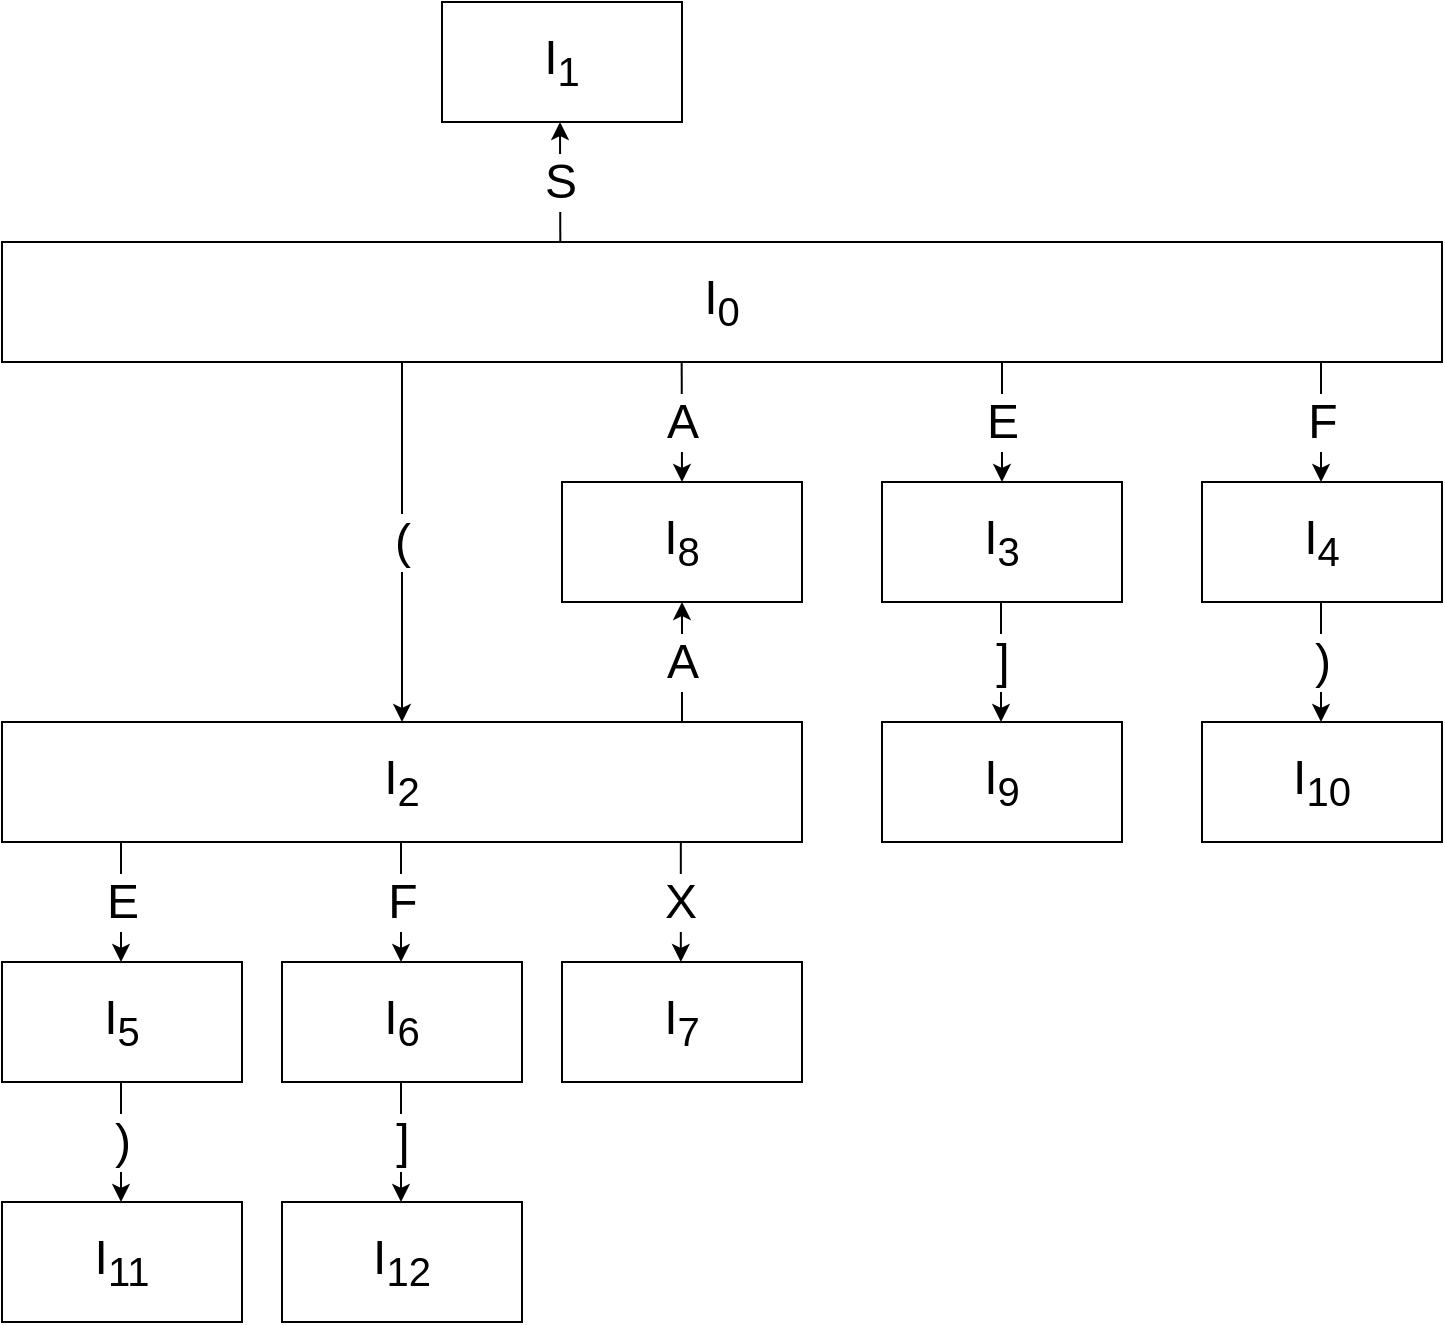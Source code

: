 <mxfile version="13.6.5">
    <diagram id="3gw7-G4AOX5j9EEybRjn" name="ページ1">
        <mxGraphModel dx="1169" dy="881" grid="1" gridSize="10" guides="1" tooltips="1" connect="1" arrows="1" fold="1" page="1" pageScale="1" pageWidth="1169" pageHeight="827" math="0" shadow="0">
            <root>
                <mxCell id="0"/>
                <mxCell id="1" parent="0"/>
                <mxCell id="34" value="I&lt;sub&gt;1&lt;/sub&gt;" style="rounded=0;whiteSpace=wrap;html=1;fontSize=24;" parent="1" vertex="1">
                    <mxGeometry x="580" y="100" width="120" height="60" as="geometry"/>
                </mxCell>
                <mxCell id="35" value="I&lt;sub&gt;0&lt;/sub&gt;" style="rounded=0;whiteSpace=wrap;html=1;fontSize=24;" parent="1" vertex="1">
                    <mxGeometry x="360" y="220" width="720" height="60" as="geometry"/>
                </mxCell>
                <mxCell id="36" value="I&lt;sub&gt;4&lt;/sub&gt;" style="rounded=0;whiteSpace=wrap;html=1;fontSize=24;" parent="1" vertex="1">
                    <mxGeometry x="960" y="340" width="120" height="60" as="geometry"/>
                </mxCell>
                <mxCell id="37" value="I&lt;sub&gt;3&lt;/sub&gt;" style="rounded=0;whiteSpace=wrap;html=1;fontSize=24;" parent="1" vertex="1">
                    <mxGeometry x="800" y="340" width="120" height="60" as="geometry"/>
                </mxCell>
                <mxCell id="38" value="I&lt;sub&gt;9&lt;/sub&gt;" style="rounded=0;whiteSpace=wrap;html=1;fontSize=24;" parent="1" vertex="1">
                    <mxGeometry x="800" y="460" width="120" height="60" as="geometry"/>
                </mxCell>
                <mxCell id="39" value="I&lt;sub&gt;10&lt;/sub&gt;" style="rounded=0;whiteSpace=wrap;html=1;fontSize=24;" parent="1" vertex="1">
                    <mxGeometry x="960" y="460" width="120" height="60" as="geometry"/>
                </mxCell>
                <mxCell id="40" value="I&lt;sub&gt;2&lt;/sub&gt;" style="rounded=0;whiteSpace=wrap;html=1;fontSize=24;" parent="1" vertex="1">
                    <mxGeometry x="360" y="460" width="400" height="60" as="geometry"/>
                </mxCell>
                <mxCell id="41" value="I&lt;sub&gt;8&lt;/sub&gt;" style="rounded=0;whiteSpace=wrap;html=1;fontSize=24;" parent="1" vertex="1">
                    <mxGeometry x="640" y="340" width="120" height="60" as="geometry"/>
                </mxCell>
                <mxCell id="42" value="I&lt;sub&gt;5&lt;/sub&gt;" style="rounded=0;whiteSpace=wrap;html=1;fontSize=24;" parent="1" vertex="1">
                    <mxGeometry x="360" y="580" width="120" height="60" as="geometry"/>
                </mxCell>
                <mxCell id="43" value="I&lt;sub&gt;6&lt;/sub&gt;" style="rounded=0;whiteSpace=wrap;html=1;fontSize=24;" parent="1" vertex="1">
                    <mxGeometry x="500" y="580" width="120" height="60" as="geometry"/>
                </mxCell>
                <mxCell id="44" value="I&lt;sub&gt;7&lt;/sub&gt;" style="rounded=0;whiteSpace=wrap;html=1;fontSize=24;" parent="1" vertex="1">
                    <mxGeometry x="640" y="580" width="120" height="60" as="geometry"/>
                </mxCell>
                <mxCell id="45" value="I&lt;sub&gt;12&lt;/sub&gt;" style="rounded=0;whiteSpace=wrap;html=1;fontSize=24;" parent="1" vertex="1">
                    <mxGeometry x="500" y="700" width="120" height="60" as="geometry"/>
                </mxCell>
                <mxCell id="46" value="I&lt;sub&gt;11&lt;/sub&gt;" style="rounded=0;whiteSpace=wrap;html=1;fontSize=24;" parent="1" vertex="1">
                    <mxGeometry x="360" y="700" width="120" height="60" as="geometry"/>
                </mxCell>
                <mxCell id="50" value="E" style="endArrow=classic;html=1;fontSize=24;entryX=0.5;entryY=0;entryDx=0;entryDy=0;" parent="1" target="37" edge="1">
                    <mxGeometry width="50" height="50" relative="1" as="geometry">
                        <mxPoint x="860" y="280" as="sourcePoint"/>
                        <mxPoint x="830" y="290" as="targetPoint"/>
                    </mxGeometry>
                </mxCell>
                <mxCell id="51" value="(" style="endArrow=classic;html=1;fontSize=24;entryX=0.5;entryY=0;entryDx=0;entryDy=0;" parent="1" target="40" edge="1">
                    <mxGeometry width="50" height="50" relative="1" as="geometry">
                        <mxPoint x="560" y="280" as="sourcePoint"/>
                        <mxPoint x="480" y="270" as="targetPoint"/>
                    </mxGeometry>
                </mxCell>
                <mxCell id="52" value="F" style="endArrow=classic;html=1;fontSize=24;entryX=0.5;entryY=0;entryDx=0;entryDy=0;exitX=0.75;exitY=1;exitDx=0;exitDy=0;" parent="1" edge="1">
                    <mxGeometry width="50" height="50" relative="1" as="geometry">
                        <mxPoint x="1019.5" y="280" as="sourcePoint"/>
                        <mxPoint x="1019.5" y="340" as="targetPoint"/>
                    </mxGeometry>
                </mxCell>
                <mxCell id="53" value="]" style="endArrow=classic;html=1;fontSize=24;entryX=0.5;entryY=0;entryDx=0;entryDy=0;exitX=0.75;exitY=1;exitDx=0;exitDy=0;" parent="1" edge="1">
                    <mxGeometry width="50" height="50" relative="1" as="geometry">
                        <mxPoint x="859.5" y="400" as="sourcePoint"/>
                        <mxPoint x="859.5" y="460" as="targetPoint"/>
                    </mxGeometry>
                </mxCell>
                <mxCell id="54" value=")" style="endArrow=classic;html=1;fontSize=24;entryX=0.5;entryY=0;entryDx=0;entryDy=0;exitX=0.75;exitY=1;exitDx=0;exitDy=0;" parent="1" edge="1">
                    <mxGeometry width="50" height="50" relative="1" as="geometry">
                        <mxPoint x="1019.5" y="400" as="sourcePoint"/>
                        <mxPoint x="1019.5" y="460" as="targetPoint"/>
                    </mxGeometry>
                </mxCell>
                <mxCell id="55" value="F" style="endArrow=classic;html=1;fontSize=24;entryX=0.5;entryY=0;entryDx=0;entryDy=0;exitX=0.75;exitY=1;exitDx=0;exitDy=0;" parent="1" edge="1">
                    <mxGeometry width="50" height="50" relative="1" as="geometry">
                        <mxPoint x="559.5" y="520" as="sourcePoint"/>
                        <mxPoint x="559.5" y="580" as="targetPoint"/>
                    </mxGeometry>
                </mxCell>
                <mxCell id="58" value="E" style="endArrow=classic;html=1;fontSize=24;entryX=0.5;entryY=0;entryDx=0;entryDy=0;exitX=0.75;exitY=1;exitDx=0;exitDy=0;" parent="1" edge="1">
                    <mxGeometry width="50" height="50" relative="1" as="geometry">
                        <mxPoint x="419.5" y="520" as="sourcePoint"/>
                        <mxPoint x="419.5" y="580" as="targetPoint"/>
                    </mxGeometry>
                </mxCell>
                <mxCell id="59" value=")" style="endArrow=classic;html=1;fontSize=24;entryX=0.5;entryY=0;entryDx=0;entryDy=0;exitX=0.75;exitY=1;exitDx=0;exitDy=0;" parent="1" edge="1">
                    <mxGeometry width="50" height="50" relative="1" as="geometry">
                        <mxPoint x="419.5" y="640" as="sourcePoint"/>
                        <mxPoint x="419.5" y="700" as="targetPoint"/>
                    </mxGeometry>
                </mxCell>
                <mxCell id="60" value="]" style="endArrow=classic;html=1;fontSize=24;entryX=0.5;entryY=0;entryDx=0;entryDy=0;exitX=0.75;exitY=1;exitDx=0;exitDy=0;" parent="1" edge="1">
                    <mxGeometry width="50" height="50" relative="1" as="geometry">
                        <mxPoint x="559.5" y="640" as="sourcePoint"/>
                        <mxPoint x="559.5" y="700" as="targetPoint"/>
                    </mxGeometry>
                </mxCell>
                <mxCell id="64" value="S" style="endArrow=classic;html=1;fontSize=24;entryX=0.5;entryY=1;entryDx=0;entryDy=0;exitX=0.786;exitY=0;exitDx=0;exitDy=0;exitPerimeter=0;" parent="1" edge="1">
                    <mxGeometry width="50" height="50" relative="1" as="geometry">
                        <mxPoint x="639.16" y="220" as="sourcePoint"/>
                        <mxPoint x="639" y="160" as="targetPoint"/>
                    </mxGeometry>
                </mxCell>
                <mxCell id="65" value="X" style="endArrow=classic;html=1;fontSize=24;entryX=0.5;entryY=0;entryDx=0;entryDy=0;exitX=0.75;exitY=1;exitDx=0;exitDy=0;" edge="1" parent="1">
                    <mxGeometry width="50" height="50" relative="1" as="geometry">
                        <mxPoint x="699.41" y="520" as="sourcePoint"/>
                        <mxPoint x="699.41" y="580" as="targetPoint"/>
                    </mxGeometry>
                </mxCell>
                <mxCell id="67" value="A" style="endArrow=classic;html=1;entryX=0.5;entryY=0;entryDx=0;entryDy=0;exitX=0.472;exitY=1;exitDx=0;exitDy=0;exitPerimeter=0;fontSize=24;" edge="1" parent="1" source="35" target="41">
                    <mxGeometry width="50" height="50" relative="1" as="geometry">
                        <mxPoint x="550" y="380" as="sourcePoint"/>
                        <mxPoint x="600" y="330" as="targetPoint"/>
                    </mxGeometry>
                </mxCell>
                <mxCell id="68" value="A" style="endArrow=classic;html=1;entryX=0.5;entryY=1;entryDx=0;entryDy=0;fontSize=24;" edge="1" parent="1" target="41">
                    <mxGeometry width="50" height="50" relative="1" as="geometry">
                        <mxPoint x="700" y="460" as="sourcePoint"/>
                        <mxPoint x="640" y="389" as="targetPoint"/>
                    </mxGeometry>
                </mxCell>
            </root>
        </mxGraphModel>
    </diagram>
</mxfile>

